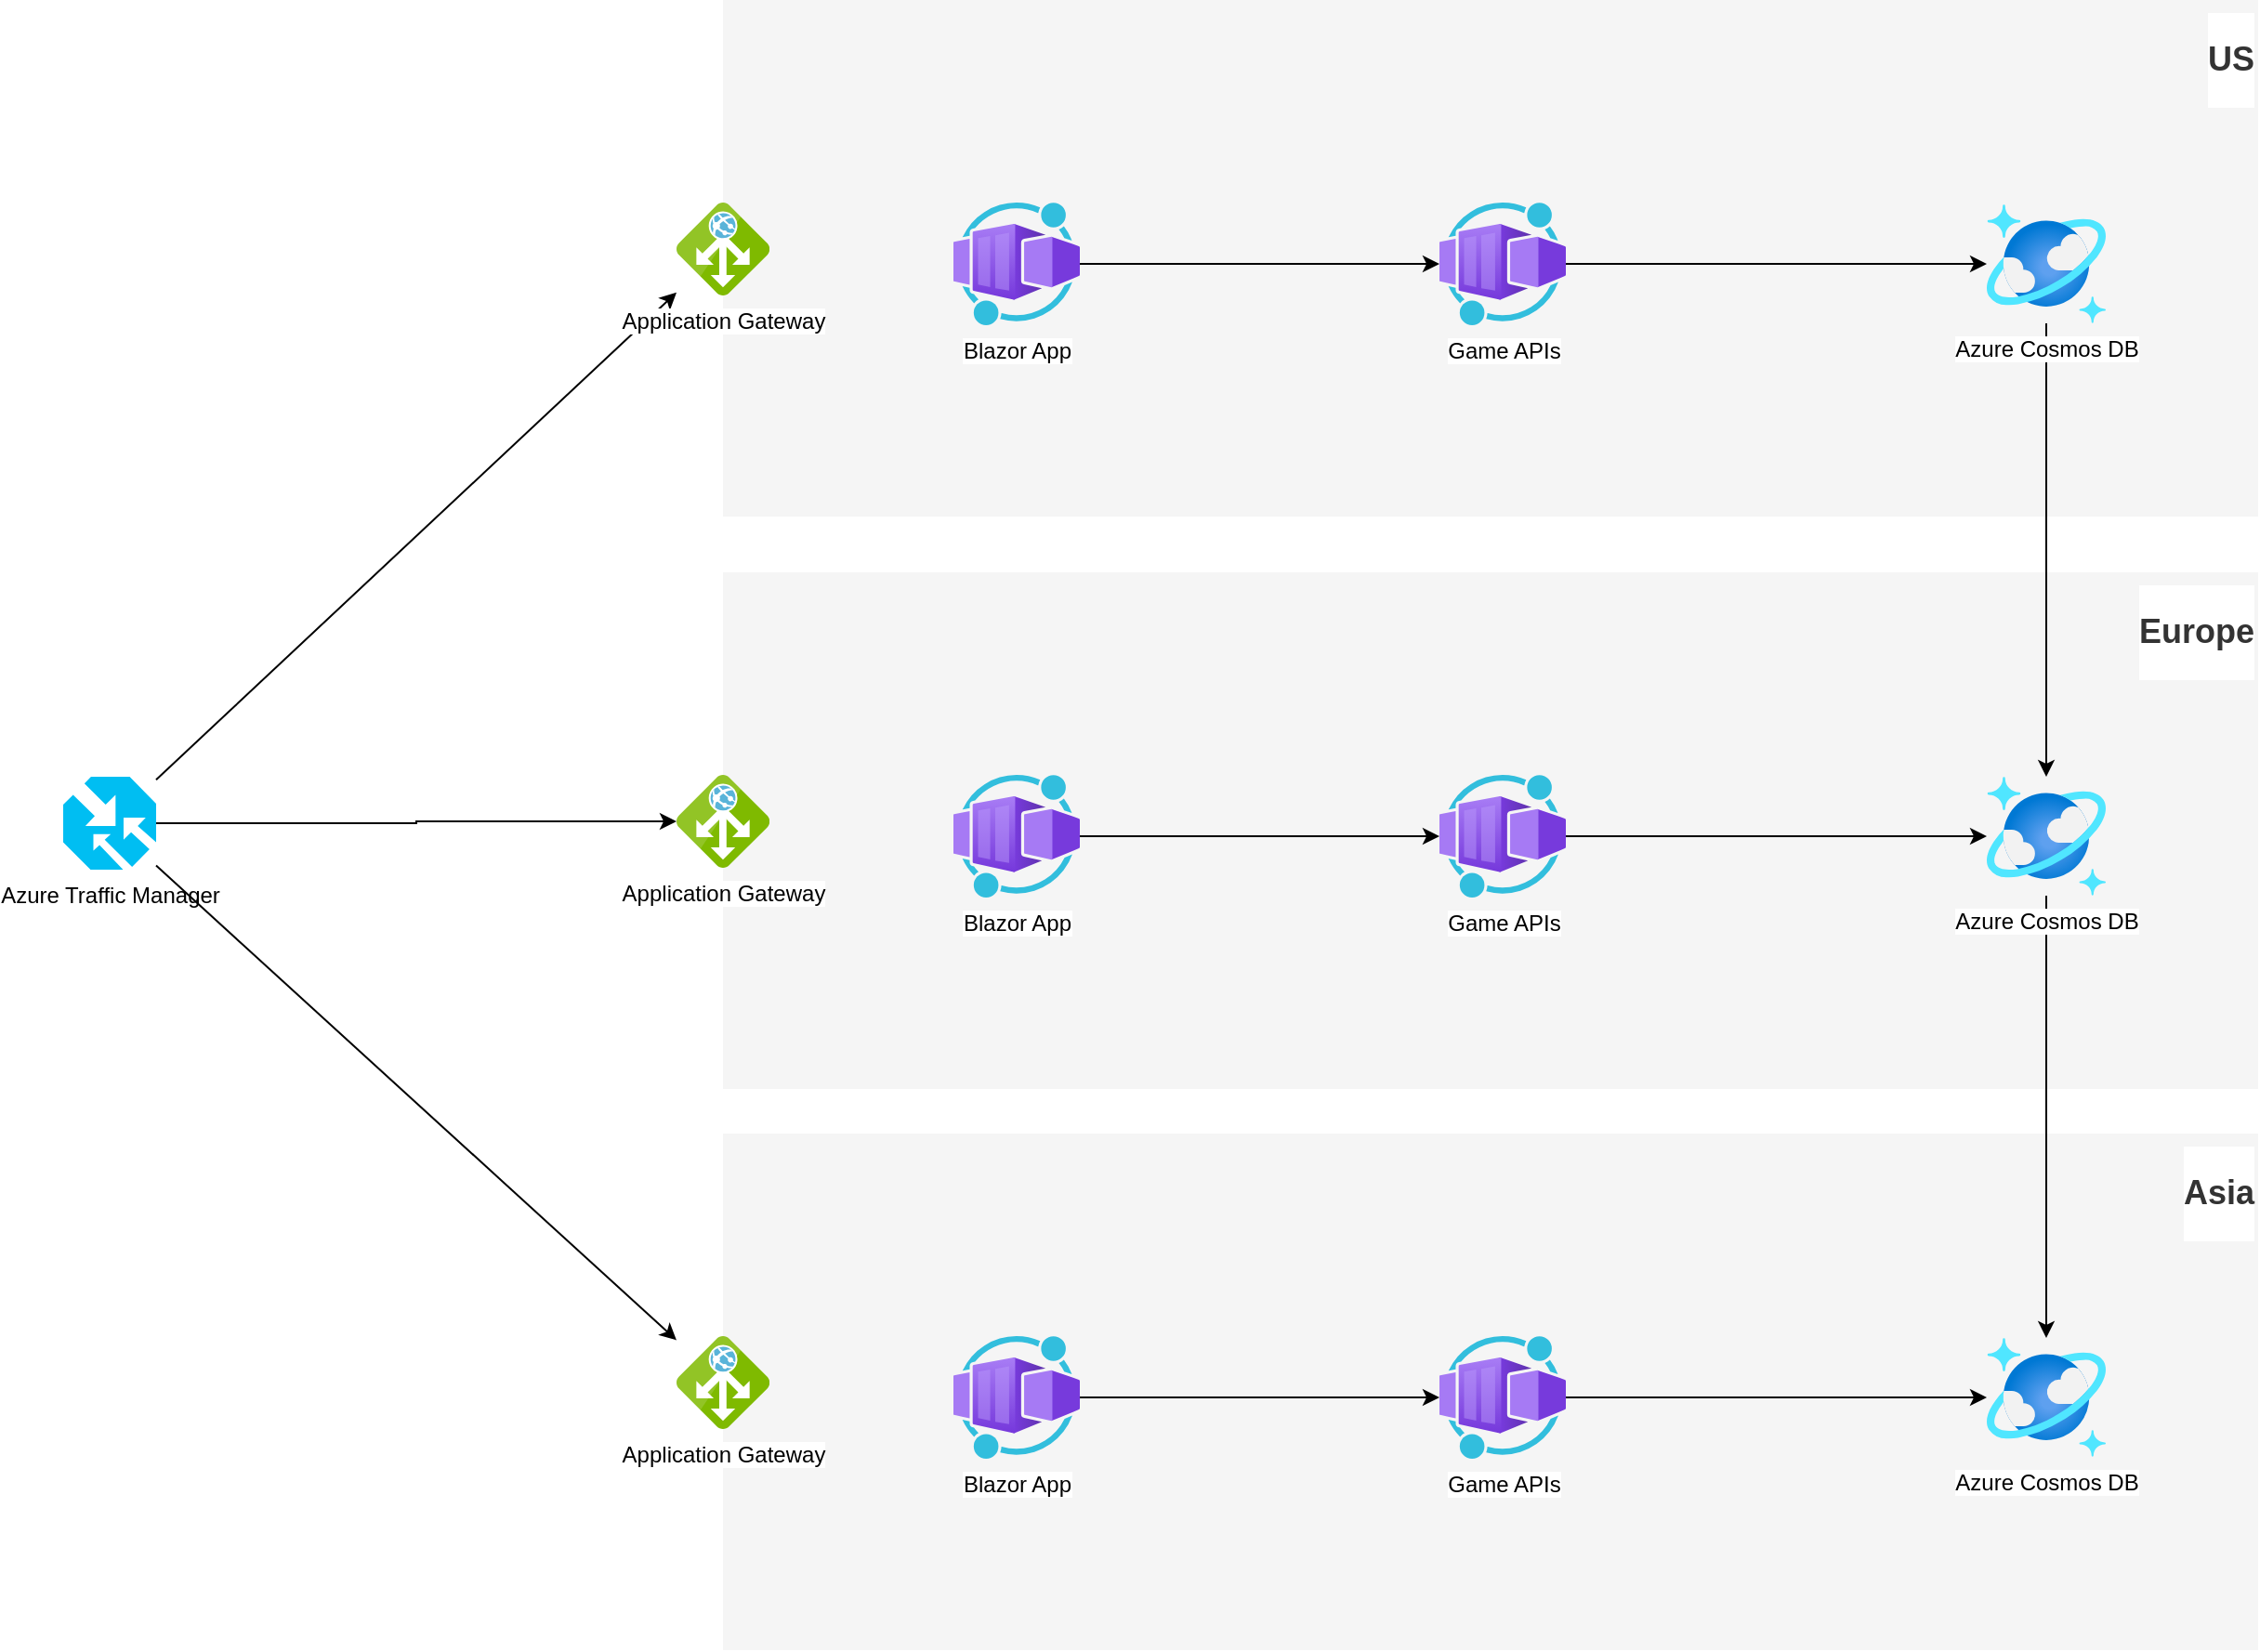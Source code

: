 <mxfile version="24.2.5" type="device">
  <diagram id="WI9T0HZ2pTsCkuznbFz-" name="Page-1">
    <mxGraphModel dx="2954" dy="1196" grid="1" gridSize="10" guides="1" tooltips="1" connect="1" arrows="1" fold="1" page="1" pageScale="1" pageWidth="1169" pageHeight="827" math="0" shadow="0">
      <root>
        <mxCell id="0" />
        <mxCell id="1" parent="0" />
        <mxCell id="fMNI7yXQjTh-fkq0sLP2-28" value="&lt;h2&gt;Asia&lt;/h2&gt;" style="rounded=0;whiteSpace=wrap;html=1;labelBackgroundColor=#ffffff;fillColor=#f5f5f5;strokeColor=none;fontColor=#333333;align=right;verticalAlign=top;" vertex="1" parent="1">
          <mxGeometry x="735" y="620" width="826" height="278" as="geometry" />
        </mxCell>
        <mxCell id="fMNI7yXQjTh-fkq0sLP2-42" style="rounded=0;orthogonalLoop=1;jettySize=auto;html=1;" edge="1" parent="1" source="fMNI7yXQjTh-fkq0sLP2-3" target="fMNI7yXQjTh-fkq0sLP2-41">
          <mxGeometry relative="1" as="geometry" />
        </mxCell>
        <mxCell id="fMNI7yXQjTh-fkq0sLP2-43" style="edgeStyle=orthogonalEdgeStyle;rounded=0;orthogonalLoop=1;jettySize=auto;html=1;" edge="1" parent="1" source="fMNI7yXQjTh-fkq0sLP2-3" target="fMNI7yXQjTh-fkq0sLP2-27">
          <mxGeometry relative="1" as="geometry" />
        </mxCell>
        <mxCell id="fMNI7yXQjTh-fkq0sLP2-44" style="rounded=0;orthogonalLoop=1;jettySize=auto;html=1;" edge="1" parent="1" source="fMNI7yXQjTh-fkq0sLP2-3" target="fMNI7yXQjTh-fkq0sLP2-34">
          <mxGeometry relative="1" as="geometry" />
        </mxCell>
        <mxCell id="fMNI7yXQjTh-fkq0sLP2-3" value="Azure Traffic Manager" style="verticalLabelPosition=bottom;html=1;verticalAlign=top;align=center;strokeColor=none;fillColor=#00BEF2;shape=mxgraph.azure.traffic_manager;pointerEvents=1;" vertex="1" parent="1">
          <mxGeometry x="380" y="428" width="50" height="50" as="geometry" />
        </mxCell>
        <mxCell id="fMNI7yXQjTh-fkq0sLP2-21" value="&lt;h2&gt;Europe&lt;/h2&gt;" style="rounded=0;whiteSpace=wrap;html=1;labelBackgroundColor=#ffffff;fillColor=#f5f5f5;strokeColor=none;fontColor=#333333;align=right;verticalAlign=top;" vertex="1" parent="1">
          <mxGeometry x="735" y="318" width="826" height="278" as="geometry" />
        </mxCell>
        <mxCell id="fMNI7yXQjTh-fkq0sLP2-46" style="edgeStyle=orthogonalEdgeStyle;rounded=0;orthogonalLoop=1;jettySize=auto;html=1;" edge="1" parent="1" source="fMNI7yXQjTh-fkq0sLP2-22" target="fMNI7yXQjTh-fkq0sLP2-29">
          <mxGeometry relative="1" as="geometry" />
        </mxCell>
        <mxCell id="fMNI7yXQjTh-fkq0sLP2-22" value="Azure Cosmos DB" style="image;aspect=fixed;html=1;points=[];align=center;fontSize=12;image=img/lib/azure2/databases/Azure_Cosmos_DB.svg;" vertex="1" parent="1">
          <mxGeometry x="1415" y="428" width="64" height="64" as="geometry" />
        </mxCell>
        <mxCell id="fMNI7yXQjTh-fkq0sLP2-23" style="edgeStyle=orthogonalEdgeStyle;rounded=0;orthogonalLoop=1;jettySize=auto;html=1;" edge="1" parent="1" source="fMNI7yXQjTh-fkq0sLP2-24" target="fMNI7yXQjTh-fkq0sLP2-26">
          <mxGeometry relative="1" as="geometry" />
        </mxCell>
        <mxCell id="fMNI7yXQjTh-fkq0sLP2-24" value="Blazor App" style="image;aspect=fixed;html=1;points=[];align=center;fontSize=12;image=img/lib/azure2/other/Worker_Container_App.svg;" vertex="1" parent="1">
          <mxGeometry x="859" y="427" width="68" height="66" as="geometry" />
        </mxCell>
        <mxCell id="fMNI7yXQjTh-fkq0sLP2-25" style="edgeStyle=orthogonalEdgeStyle;rounded=0;orthogonalLoop=1;jettySize=auto;html=1;" edge="1" parent="1" source="fMNI7yXQjTh-fkq0sLP2-26" target="fMNI7yXQjTh-fkq0sLP2-22">
          <mxGeometry relative="1" as="geometry" />
        </mxCell>
        <mxCell id="fMNI7yXQjTh-fkq0sLP2-26" value="Game APIs" style="image;aspect=fixed;html=1;points=[];align=center;fontSize=12;image=img/lib/azure2/other/Worker_Container_App.svg;" vertex="1" parent="1">
          <mxGeometry x="1120.5" y="427" width="68" height="66" as="geometry" />
        </mxCell>
        <mxCell id="fMNI7yXQjTh-fkq0sLP2-27" value="Application Gateway" style="image;sketch=0;aspect=fixed;html=1;points=[];align=center;fontSize=12;image=img/lib/mscae/Application_Gateway.svg;" vertex="1" parent="1">
          <mxGeometry x="710" y="427" width="50" height="50" as="geometry" />
        </mxCell>
        <mxCell id="fMNI7yXQjTh-fkq0sLP2-29" value="Azure Cosmos DB" style="image;aspect=fixed;html=1;points=[];align=center;fontSize=12;image=img/lib/azure2/databases/Azure_Cosmos_DB.svg;" vertex="1" parent="1">
          <mxGeometry x="1415" y="730" width="64" height="64" as="geometry" />
        </mxCell>
        <mxCell id="fMNI7yXQjTh-fkq0sLP2-30" style="edgeStyle=orthogonalEdgeStyle;rounded=0;orthogonalLoop=1;jettySize=auto;html=1;" edge="1" parent="1" source="fMNI7yXQjTh-fkq0sLP2-31" target="fMNI7yXQjTh-fkq0sLP2-33">
          <mxGeometry relative="1" as="geometry" />
        </mxCell>
        <mxCell id="fMNI7yXQjTh-fkq0sLP2-31" value="Blazor App" style="image;aspect=fixed;html=1;points=[];align=center;fontSize=12;image=img/lib/azure2/other/Worker_Container_App.svg;" vertex="1" parent="1">
          <mxGeometry x="859" y="729" width="68" height="66" as="geometry" />
        </mxCell>
        <mxCell id="fMNI7yXQjTh-fkq0sLP2-32" style="edgeStyle=orthogonalEdgeStyle;rounded=0;orthogonalLoop=1;jettySize=auto;html=1;" edge="1" parent="1" source="fMNI7yXQjTh-fkq0sLP2-33" target="fMNI7yXQjTh-fkq0sLP2-29">
          <mxGeometry relative="1" as="geometry" />
        </mxCell>
        <mxCell id="fMNI7yXQjTh-fkq0sLP2-33" value="Game APIs" style="image;aspect=fixed;html=1;points=[];align=center;fontSize=12;image=img/lib/azure2/other/Worker_Container_App.svg;" vertex="1" parent="1">
          <mxGeometry x="1120.5" y="729" width="68" height="66" as="geometry" />
        </mxCell>
        <mxCell id="fMNI7yXQjTh-fkq0sLP2-34" value="Application Gateway" style="image;sketch=0;aspect=fixed;html=1;points=[];align=center;fontSize=12;image=img/lib/mscae/Application_Gateway.svg;" vertex="1" parent="1">
          <mxGeometry x="710" y="729" width="50" height="50" as="geometry" />
        </mxCell>
        <mxCell id="fMNI7yXQjTh-fkq0sLP2-35" value="&lt;h2&gt;US&lt;/h2&gt;" style="rounded=0;whiteSpace=wrap;html=1;labelBackgroundColor=#ffffff;fillColor=#f5f5f5;strokeColor=none;fontColor=#333333;align=right;verticalAlign=top;" vertex="1" parent="1">
          <mxGeometry x="735" y="10" width="826" height="278" as="geometry" />
        </mxCell>
        <mxCell id="fMNI7yXQjTh-fkq0sLP2-45" style="edgeStyle=orthogonalEdgeStyle;rounded=0;orthogonalLoop=1;jettySize=auto;html=1;" edge="1" parent="1" source="fMNI7yXQjTh-fkq0sLP2-36" target="fMNI7yXQjTh-fkq0sLP2-22">
          <mxGeometry relative="1" as="geometry" />
        </mxCell>
        <mxCell id="fMNI7yXQjTh-fkq0sLP2-36" value="Azure Cosmos DB" style="image;aspect=fixed;html=1;points=[];align=center;fontSize=12;image=img/lib/azure2/databases/Azure_Cosmos_DB.svg;" vertex="1" parent="1">
          <mxGeometry x="1415" y="120" width="64" height="64" as="geometry" />
        </mxCell>
        <mxCell id="fMNI7yXQjTh-fkq0sLP2-37" style="edgeStyle=orthogonalEdgeStyle;rounded=0;orthogonalLoop=1;jettySize=auto;html=1;" edge="1" parent="1" source="fMNI7yXQjTh-fkq0sLP2-38" target="fMNI7yXQjTh-fkq0sLP2-40">
          <mxGeometry relative="1" as="geometry" />
        </mxCell>
        <mxCell id="fMNI7yXQjTh-fkq0sLP2-38" value="Blazor App" style="image;aspect=fixed;html=1;points=[];align=center;fontSize=12;image=img/lib/azure2/other/Worker_Container_App.svg;" vertex="1" parent="1">
          <mxGeometry x="859" y="119" width="68" height="66" as="geometry" />
        </mxCell>
        <mxCell id="fMNI7yXQjTh-fkq0sLP2-39" style="edgeStyle=orthogonalEdgeStyle;rounded=0;orthogonalLoop=1;jettySize=auto;html=1;" edge="1" parent="1" source="fMNI7yXQjTh-fkq0sLP2-40" target="fMNI7yXQjTh-fkq0sLP2-36">
          <mxGeometry relative="1" as="geometry" />
        </mxCell>
        <mxCell id="fMNI7yXQjTh-fkq0sLP2-40" value="Game APIs" style="image;aspect=fixed;html=1;points=[];align=center;fontSize=12;image=img/lib/azure2/other/Worker_Container_App.svg;" vertex="1" parent="1">
          <mxGeometry x="1120.5" y="119" width="68" height="66" as="geometry" />
        </mxCell>
        <mxCell id="fMNI7yXQjTh-fkq0sLP2-41" value="Application Gateway" style="image;sketch=0;aspect=fixed;html=1;points=[];align=center;fontSize=12;image=img/lib/mscae/Application_Gateway.svg;" vertex="1" parent="1">
          <mxGeometry x="710" y="119" width="50" height="50" as="geometry" />
        </mxCell>
      </root>
    </mxGraphModel>
  </diagram>
</mxfile>
